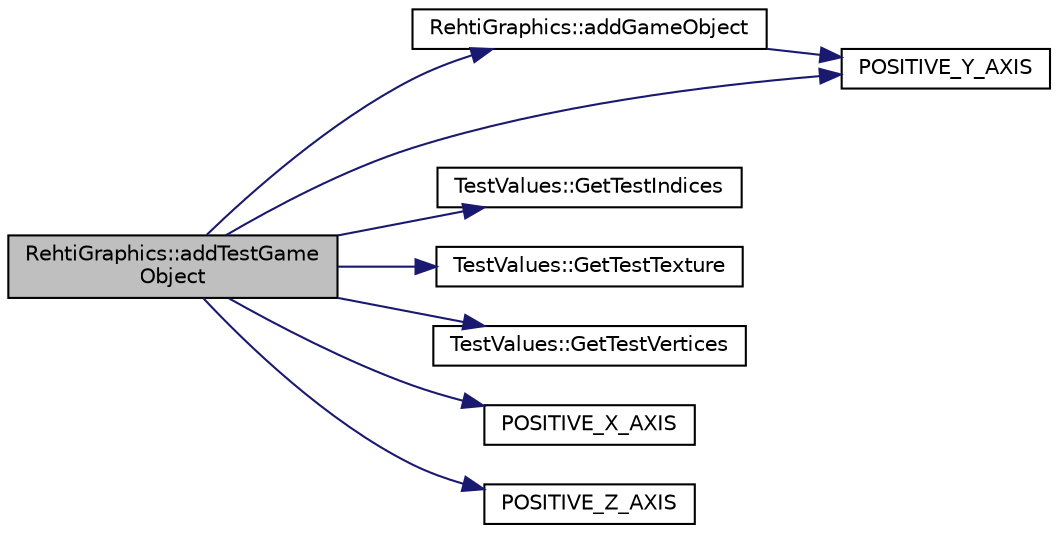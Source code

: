 digraph "RehtiGraphics::addTestGameObject"
{
 // LATEX_PDF_SIZE
  edge [fontname="Helvetica",fontsize="10",labelfontname="Helvetica",labelfontsize="10"];
  node [fontname="Helvetica",fontsize="10",shape=record];
  rankdir="LR";
  Node1 [label="RehtiGraphics::addTestGame\lObject",height=0.2,width=0.4,color="black", fillcolor="grey75", style="filled", fontcolor="black",tooltip="Adds a test game object with a test texture for testing purposes."];
  Node1 -> Node2 [color="midnightblue",fontsize="10",style="solid",fontname="Helvetica"];
  Node2 [label="RehtiGraphics::addGameObject",height=0.2,width=0.4,color="black", fillcolor="white", style="filled",URL="$classRehtiGraphics.html#aea4a763d818fd3095763798d5b4b0c24",tooltip="Adds a game object with the given id to the graphics backend. Also creates a bounding box for the obj..."];
  Node2 -> Node3 [color="midnightblue",fontsize="10",style="solid",fontname="Helvetica"];
  Node3 [label="POSITIVE_Y_AXIS",height=0.2,width=0.4,color="black", fillcolor="white", style="filled",URL="$Camera_8hpp.html#ab03bb87e5fba3bc2067ea684738a2748",tooltip=" "];
  Node1 -> Node4 [color="midnightblue",fontsize="10",style="solid",fontname="Helvetica"];
  Node4 [label="TestValues::GetTestIndices",height=0.2,width=0.4,color="black", fillcolor="white", style="filled",URL="$namespaceTestValues.html#a6485056c3a7bb71694d6e645294dd80b",tooltip=" "];
  Node1 -> Node5 [color="midnightblue",fontsize="10",style="solid",fontname="Helvetica"];
  Node5 [label="TestValues::GetTestTexture",height=0.2,width=0.4,color="black", fillcolor="white", style="filled",URL="$namespaceTestValues.html#a56d4ce3f8bbe46417cbe8e96a01d641b",tooltip=" "];
  Node1 -> Node6 [color="midnightblue",fontsize="10",style="solid",fontname="Helvetica"];
  Node6 [label="TestValues::GetTestVertices",height=0.2,width=0.4,color="black", fillcolor="white", style="filled",URL="$namespaceTestValues.html#ad836b9caf0ef40ea5d7ee46afa0e7927",tooltip=" "];
  Node1 -> Node7 [color="midnightblue",fontsize="10",style="solid",fontname="Helvetica"];
  Node7 [label="POSITIVE_X_AXIS",height=0.2,width=0.4,color="black", fillcolor="white", style="filled",URL="$Camera_8hpp.html#a139a997d06bd43f993fc788e5050ed60",tooltip=" "];
  Node1 -> Node3 [color="midnightblue",fontsize="10",style="solid",fontname="Helvetica"];
  Node1 -> Node8 [color="midnightblue",fontsize="10",style="solid",fontname="Helvetica"];
  Node8 [label="POSITIVE_Z_AXIS",height=0.2,width=0.4,color="black", fillcolor="white", style="filled",URL="$Camera_8hpp.html#ac57ad755be51ffc9cc41b032426ba68b",tooltip=" "];
}
